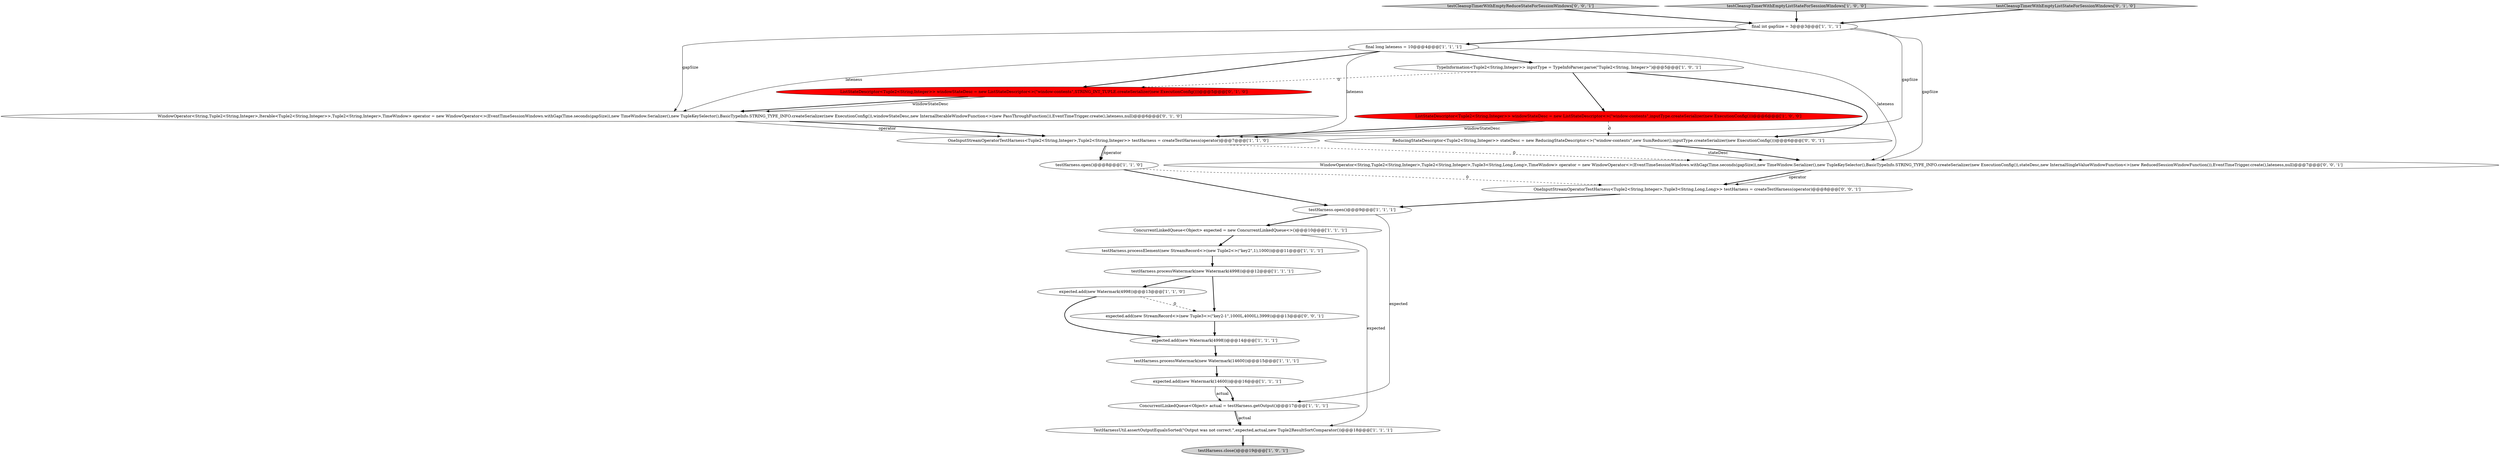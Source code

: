 digraph {
4 [style = filled, label = "final long lateness = 10@@@4@@@['1', '1', '1']", fillcolor = white, shape = ellipse image = "AAA0AAABBB1BBB"];
18 [style = filled, label = "WindowOperator<String,Tuple2<String,Integer>,Iterable<Tuple2<String,Integer>>,Tuple2<String,Integer>,TimeWindow> operator = new WindowOperator<>(EventTimeSessionWindows.withGap(Time.seconds(gapSize)),new TimeWindow.Serializer(),new TupleKeySelector(),BasicTypeInfo.STRING_TYPE_INFO.createSerializer(new ExecutionConfig()),windowStateDesc,new InternalIterableWindowFunction<>(new PassThroughFunction()),EventTimeTrigger.create(),lateness,null)@@@6@@@['0', '1', '0']", fillcolor = white, shape = ellipse image = "AAA0AAABBB2BBB"];
22 [style = filled, label = "OneInputStreamOperatorTestHarness<Tuple2<String,Integer>,Tuple3<String,Long,Long>> testHarness = createTestHarness(operator)@@@8@@@['0', '0', '1']", fillcolor = white, shape = ellipse image = "AAA0AAABBB3BBB"];
5 [style = filled, label = "TestHarnessUtil.assertOutputEqualsSorted(\"Output was not correct.\",expected,actual,new Tuple2ResultSortComparator())@@@18@@@['1', '1', '1']", fillcolor = white, shape = ellipse image = "AAA0AAABBB1BBB"];
17 [style = filled, label = "testHarness.open()@@@8@@@['1', '1', '0']", fillcolor = white, shape = ellipse image = "AAA0AAABBB1BBB"];
7 [style = filled, label = "ListStateDescriptor<Tuple2<String,Integer>> windowStateDesc = new ListStateDescriptor<>(\"window-contents\",inputType.createSerializer(new ExecutionConfig()))@@@6@@@['1', '0', '0']", fillcolor = red, shape = ellipse image = "AAA1AAABBB1BBB"];
2 [style = filled, label = "expected.add(new Watermark(4998))@@@14@@@['1', '1', '1']", fillcolor = white, shape = ellipse image = "AAA0AAABBB1BBB"];
23 [style = filled, label = "testCleanupTimerWithEmptyReduceStateForSessionWindows['0', '0', '1']", fillcolor = lightgray, shape = diamond image = "AAA0AAABBB3BBB"];
15 [style = filled, label = "ConcurrentLinkedQueue<Object> actual = testHarness.getOutput()@@@17@@@['1', '1', '1']", fillcolor = white, shape = ellipse image = "AAA0AAABBB1BBB"];
10 [style = filled, label = "testCleanupTimerWithEmptyListStateForSessionWindows['1', '0', '0']", fillcolor = lightgray, shape = diamond image = "AAA0AAABBB1BBB"];
3 [style = filled, label = "testHarness.processWatermark(new Watermark(14600))@@@15@@@['1', '1', '1']", fillcolor = white, shape = ellipse image = "AAA0AAABBB1BBB"];
9 [style = filled, label = "testHarness.processElement(new StreamRecord<>(new Tuple2<>(\"key2\",1),1000))@@@11@@@['1', '1', '1']", fillcolor = white, shape = ellipse image = "AAA0AAABBB1BBB"];
14 [style = filled, label = "final int gapSize = 3@@@3@@@['1', '1', '1']", fillcolor = white, shape = ellipse image = "AAA0AAABBB1BBB"];
20 [style = filled, label = "testCleanupTimerWithEmptyListStateForSessionWindows['0', '1', '0']", fillcolor = lightgray, shape = diamond image = "AAA0AAABBB2BBB"];
21 [style = filled, label = "ReducingStateDescriptor<Tuple2<String,Integer>> stateDesc = new ReducingStateDescriptor<>(\"window-contents\",new SumReducer(),inputType.createSerializer(new ExecutionConfig()))@@@6@@@['0', '0', '1']", fillcolor = white, shape = ellipse image = "AAA0AAABBB3BBB"];
8 [style = filled, label = "expected.add(new Watermark(14600))@@@16@@@['1', '1', '1']", fillcolor = white, shape = ellipse image = "AAA0AAABBB1BBB"];
24 [style = filled, label = "WindowOperator<String,Tuple2<String,Integer>,Tuple2<String,Integer>,Tuple3<String,Long,Long>,TimeWindow> operator = new WindowOperator<>(EventTimeSessionWindows.withGap(Time.seconds(gapSize)),new TimeWindow.Serializer(),new TupleKeySelector(),BasicTypeInfo.STRING_TYPE_INFO.createSerializer(new ExecutionConfig()),stateDesc,new InternalSingleValueWindowFunction<>(new ReducedSessionWindowFunction()),EventTimeTrigger.create(),lateness,null)@@@7@@@['0', '0', '1']", fillcolor = white, shape = ellipse image = "AAA0AAABBB3BBB"];
13 [style = filled, label = "TypeInformation<Tuple2<String,Integer>> inputType = TypeInfoParser.parse(\"Tuple2<String, Integer>\")@@@5@@@['1', '0', '1']", fillcolor = white, shape = ellipse image = "AAA0AAABBB1BBB"];
12 [style = filled, label = "expected.add(new Watermark(4998))@@@13@@@['1', '1', '0']", fillcolor = white, shape = ellipse image = "AAA0AAABBB1BBB"];
11 [style = filled, label = "testHarness.processWatermark(new Watermark(4998))@@@12@@@['1', '1', '1']", fillcolor = white, shape = ellipse image = "AAA0AAABBB1BBB"];
25 [style = filled, label = "expected.add(new StreamRecord<>(new Tuple3<>(\"key2-1\",1000L,4000L),3999))@@@13@@@['0', '0', '1']", fillcolor = white, shape = ellipse image = "AAA0AAABBB3BBB"];
0 [style = filled, label = "OneInputStreamOperatorTestHarness<Tuple2<String,Integer>,Tuple2<String,Integer>> testHarness = createTestHarness(operator)@@@7@@@['1', '1', '0']", fillcolor = white, shape = ellipse image = "AAA0AAABBB1BBB"];
1 [style = filled, label = "ConcurrentLinkedQueue<Object> expected = new ConcurrentLinkedQueue<>()@@@10@@@['1', '1', '1']", fillcolor = white, shape = ellipse image = "AAA0AAABBB1BBB"];
16 [style = filled, label = "testHarness.close()@@@19@@@['1', '0', '1']", fillcolor = lightgray, shape = ellipse image = "AAA0AAABBB1BBB"];
19 [style = filled, label = "ListStateDescriptor<Tuple2<String,Integer>> windowStateDesc = new ListStateDescriptor<>(\"window-contents\",STRING_INT_TUPLE.createSerializer(new ExecutionConfig()))@@@5@@@['0', '1', '0']", fillcolor = red, shape = ellipse image = "AAA1AAABBB2BBB"];
6 [style = filled, label = "testHarness.open()@@@9@@@['1', '1', '1']", fillcolor = white, shape = ellipse image = "AAA0AAABBB1BBB"];
21->24 [style = solid, label="stateDesc"];
19->18 [style = bold, label=""];
14->18 [style = solid, label="gapSize"];
19->18 [style = solid, label="windowStateDesc"];
4->24 [style = solid, label="lateness"];
8->15 [style = bold, label=""];
9->11 [style = bold, label=""];
7->21 [style = dashed, label="0"];
14->24 [style = solid, label="gapSize"];
17->6 [style = bold, label=""];
10->14 [style = bold, label=""];
0->17 [style = bold, label=""];
15->5 [style = solid, label="actual"];
2->3 [style = bold, label=""];
4->13 [style = bold, label=""];
4->19 [style = bold, label=""];
7->0 [style = bold, label=""];
11->12 [style = bold, label=""];
20->14 [style = bold, label=""];
21->24 [style = bold, label=""];
13->19 [style = dashed, label="0"];
24->22 [style = bold, label=""];
25->2 [style = bold, label=""];
4->18 [style = solid, label="lateness"];
15->5 [style = bold, label=""];
1->9 [style = bold, label=""];
14->0 [style = solid, label="gapSize"];
4->0 [style = solid, label="lateness"];
23->14 [style = bold, label=""];
5->16 [style = bold, label=""];
6->1 [style = bold, label=""];
12->2 [style = bold, label=""];
12->25 [style = dashed, label="0"];
0->17 [style = solid, label="operator"];
13->7 [style = bold, label=""];
3->8 [style = bold, label=""];
1->5 [style = solid, label="expected"];
6->15 [style = solid, label="expected"];
0->24 [style = dashed, label="0"];
24->22 [style = solid, label="operator"];
8->15 [style = solid, label="actual"];
18->0 [style = solid, label="operator"];
7->0 [style = solid, label="windowStateDesc"];
13->21 [style = bold, label=""];
18->0 [style = bold, label=""];
11->25 [style = bold, label=""];
22->6 [style = bold, label=""];
14->4 [style = bold, label=""];
17->22 [style = dashed, label="0"];
}
